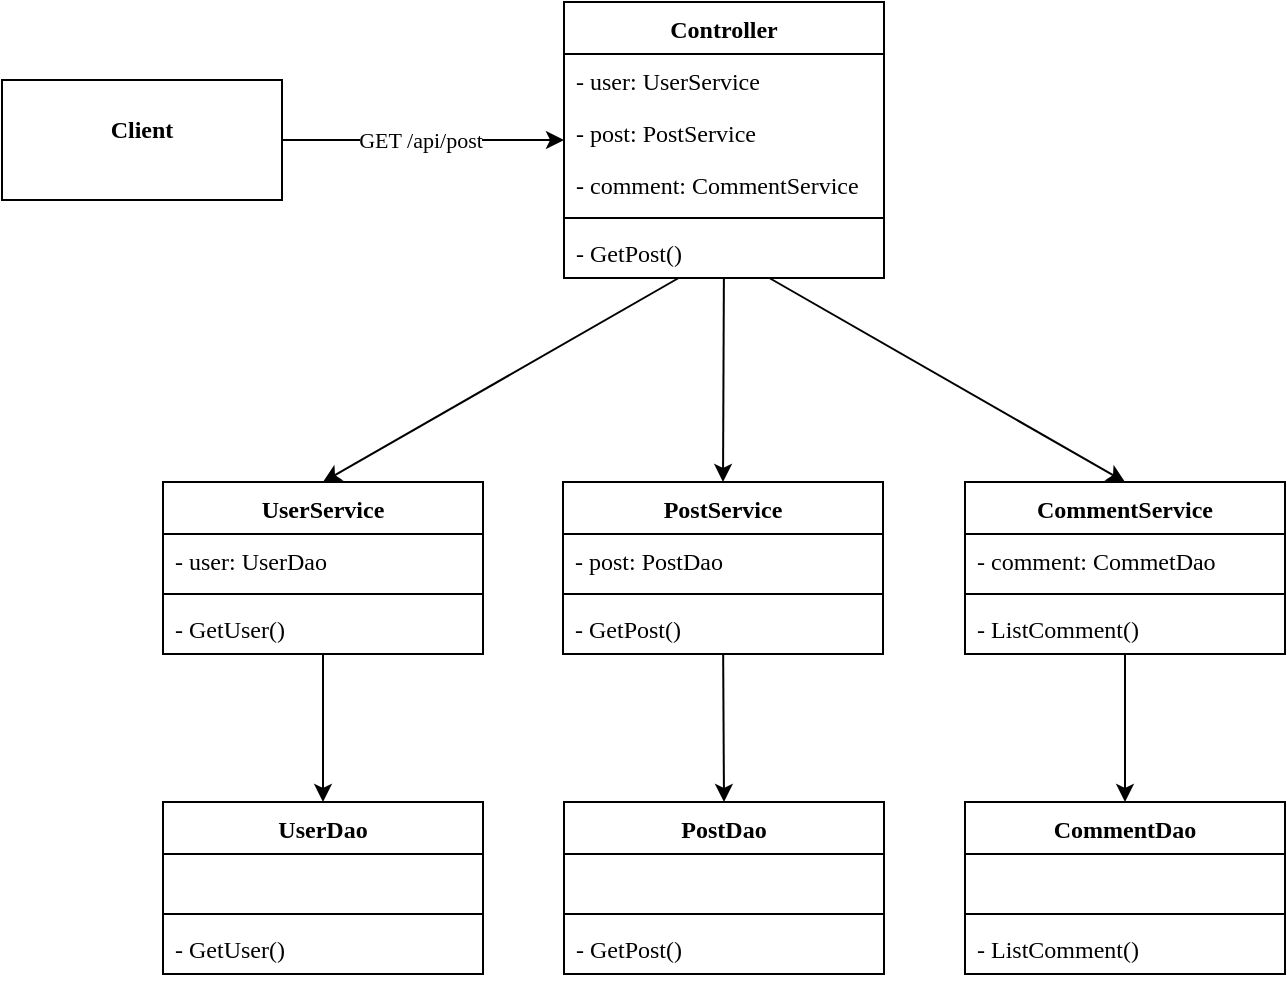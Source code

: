 <mxfile version="20.3.0" type="device"><diagram id="Kqmtru8vMfN1iVIb81Gk" name="第 1 页"><mxGraphModel dx="744" dy="608" grid="1" gridSize="10" guides="1" tooltips="1" connect="1" arrows="1" fold="1" page="1" pageScale="1" pageWidth="827" pageHeight="1169" math="0" shadow="0"><root><mxCell id="0"/><mxCell id="1" parent="0"/><mxCell id="Wvi6ADd8OLex3IA8uyL3-1" style="edgeStyle=orthogonalEdgeStyle;rounded=0;orthogonalLoop=1;jettySize=auto;html=1;exitX=1;exitY=0.5;exitDx=0;exitDy=0;fontFamily=Times New Roman;" edge="1" parent="1" source="Wvi6ADd8OLex3IA8uyL3-2" target="Wvi6ADd8OLex3IA8uyL3-3"><mxGeometry relative="1" as="geometry"/></mxCell><mxCell id="Wvi6ADd8OLex3IA8uyL3-39" value="GET /api/post" style="edgeLabel;html=1;align=center;verticalAlign=middle;resizable=0;points=[];fontFamily=Times New Roman;" vertex="1" connectable="0" parent="Wvi6ADd8OLex3IA8uyL3-1"><mxGeometry x="-0.021" relative="1" as="geometry"><mxPoint as="offset"/></mxGeometry></mxCell><mxCell id="Wvi6ADd8OLex3IA8uyL3-2" value="&lt;p style=&quot;margin: 0px ; margin-top: 4px ; text-align: center&quot;&gt;&lt;br&gt;&lt;b&gt;Client&lt;/b&gt;&lt;/p&gt;" style="verticalAlign=top;align=left;overflow=fill;fontSize=12;fontFamily=Times New Roman;html=1;" vertex="1" parent="1"><mxGeometry x="960" y="119" width="140" height="60" as="geometry"/></mxCell><mxCell id="Wvi6ADd8OLex3IA8uyL3-3" value="Controller" style="swimlane;fontStyle=1;align=center;verticalAlign=top;childLayout=stackLayout;horizontal=1;startSize=26;horizontalStack=0;resizeParent=1;resizeParentMax=0;resizeLast=0;collapsible=1;marginBottom=0;fontFamily=Times New Roman;" vertex="1" parent="1"><mxGeometry x="1241" y="80" width="160" height="138" as="geometry"/></mxCell><mxCell id="Wvi6ADd8OLex3IA8uyL3-4" value="- user: UserService" style="text;strokeColor=none;fillColor=none;align=left;verticalAlign=top;spacingLeft=4;spacingRight=4;overflow=hidden;rotatable=0;points=[[0,0.5],[1,0.5]];portConstraint=eastwest;fontFamily=Times New Roman;" vertex="1" parent="Wvi6ADd8OLex3IA8uyL3-3"><mxGeometry y="26" width="160" height="26" as="geometry"/></mxCell><mxCell id="Wvi6ADd8OLex3IA8uyL3-5" value="- post: PostService" style="text;strokeColor=none;fillColor=none;align=left;verticalAlign=top;spacingLeft=4;spacingRight=4;overflow=hidden;rotatable=0;points=[[0,0.5],[1,0.5]];portConstraint=eastwest;fontFamily=Times New Roman;" vertex="1" parent="Wvi6ADd8OLex3IA8uyL3-3"><mxGeometry y="52" width="160" height="26" as="geometry"/></mxCell><mxCell id="Wvi6ADd8OLex3IA8uyL3-6" value="- comment: CommentService" style="text;strokeColor=none;fillColor=none;align=left;verticalAlign=top;spacingLeft=4;spacingRight=4;overflow=hidden;rotatable=0;points=[[0,0.5],[1,0.5]];portConstraint=eastwest;fontFamily=Times New Roman;" vertex="1" parent="Wvi6ADd8OLex3IA8uyL3-3"><mxGeometry y="78" width="160" height="26" as="geometry"/></mxCell><mxCell id="Wvi6ADd8OLex3IA8uyL3-7" value="" style="line;strokeWidth=1;fillColor=none;align=left;verticalAlign=middle;spacingTop=-1;spacingLeft=3;spacingRight=3;rotatable=0;labelPosition=right;points=[];portConstraint=eastwest;fontFamily=Times New Roman;" vertex="1" parent="Wvi6ADd8OLex3IA8uyL3-3"><mxGeometry y="104" width="160" height="8" as="geometry"/></mxCell><mxCell id="Wvi6ADd8OLex3IA8uyL3-8" value="- GetPost()&#10;" style="text;strokeColor=none;fillColor=none;align=left;verticalAlign=top;spacingLeft=4;spacingRight=4;overflow=hidden;rotatable=0;points=[[0,0.5],[1,0.5]];portConstraint=eastwest;fontFamily=Times New Roman;" vertex="1" parent="Wvi6ADd8OLex3IA8uyL3-3"><mxGeometry y="112" width="160" height="26" as="geometry"/></mxCell><mxCell id="Wvi6ADd8OLex3IA8uyL3-9" value="UserService" style="swimlane;fontStyle=1;align=center;verticalAlign=top;childLayout=stackLayout;horizontal=1;startSize=26;horizontalStack=0;resizeParent=1;resizeParentMax=0;resizeLast=0;collapsible=1;marginBottom=0;fontFamily=Times New Roman;" vertex="1" parent="1"><mxGeometry x="1040.5" y="320" width="160" height="86" as="geometry"/></mxCell><mxCell id="Wvi6ADd8OLex3IA8uyL3-10" value="- user: UserDao " style="text;strokeColor=none;fillColor=none;align=left;verticalAlign=top;spacingLeft=4;spacingRight=4;overflow=hidden;rotatable=0;points=[[0,0.5],[1,0.5]];portConstraint=eastwest;fontFamily=Times New Roman;" vertex="1" parent="Wvi6ADd8OLex3IA8uyL3-9"><mxGeometry y="26" width="160" height="26" as="geometry"/></mxCell><mxCell id="Wvi6ADd8OLex3IA8uyL3-11" value="" style="line;strokeWidth=1;fillColor=none;align=left;verticalAlign=middle;spacingTop=-1;spacingLeft=3;spacingRight=3;rotatable=0;labelPosition=right;points=[];portConstraint=eastwest;fontFamily=Times New Roman;" vertex="1" parent="Wvi6ADd8OLex3IA8uyL3-9"><mxGeometry y="52" width="160" height="8" as="geometry"/></mxCell><mxCell id="Wvi6ADd8OLex3IA8uyL3-12" value="- GetUser()&#10;" style="text;strokeColor=none;fillColor=none;align=left;verticalAlign=top;spacingLeft=4;spacingRight=4;overflow=hidden;rotatable=0;points=[[0,0.5],[1,0.5]];portConstraint=eastwest;fontFamily=Times New Roman;" vertex="1" parent="Wvi6ADd8OLex3IA8uyL3-9"><mxGeometry y="60" width="160" height="26" as="geometry"/></mxCell><mxCell id="Wvi6ADd8OLex3IA8uyL3-13" value="PostService" style="swimlane;fontStyle=1;align=center;verticalAlign=top;childLayout=stackLayout;horizontal=1;startSize=26;horizontalStack=0;resizeParent=1;resizeParentMax=0;resizeLast=0;collapsible=1;marginBottom=0;fontFamily=Times New Roman;" vertex="1" parent="1"><mxGeometry x="1240.5" y="320" width="160" height="86" as="geometry"/></mxCell><mxCell id="Wvi6ADd8OLex3IA8uyL3-14" value="- post: PostDao " style="text;strokeColor=none;fillColor=none;align=left;verticalAlign=top;spacingLeft=4;spacingRight=4;overflow=hidden;rotatable=0;points=[[0,0.5],[1,0.5]];portConstraint=eastwest;fontFamily=Times New Roman;" vertex="1" parent="Wvi6ADd8OLex3IA8uyL3-13"><mxGeometry y="26" width="160" height="26" as="geometry"/></mxCell><mxCell id="Wvi6ADd8OLex3IA8uyL3-15" value="" style="line;strokeWidth=1;fillColor=none;align=left;verticalAlign=middle;spacingTop=-1;spacingLeft=3;spacingRight=3;rotatable=0;labelPosition=right;points=[];portConstraint=eastwest;fontFamily=Times New Roman;" vertex="1" parent="Wvi6ADd8OLex3IA8uyL3-13"><mxGeometry y="52" width="160" height="8" as="geometry"/></mxCell><mxCell id="Wvi6ADd8OLex3IA8uyL3-16" value="- GetPost()&#10;" style="text;strokeColor=none;fillColor=none;align=left;verticalAlign=top;spacingLeft=4;spacingRight=4;overflow=hidden;rotatable=0;points=[[0,0.5],[1,0.5]];portConstraint=eastwest;fontFamily=Times New Roman;" vertex="1" parent="Wvi6ADd8OLex3IA8uyL3-13"><mxGeometry y="60" width="160" height="26" as="geometry"/></mxCell><mxCell id="Wvi6ADd8OLex3IA8uyL3-17" value="CommentService" style="swimlane;fontStyle=1;align=center;verticalAlign=top;childLayout=stackLayout;horizontal=1;startSize=26;horizontalStack=0;resizeParent=1;resizeParentMax=0;resizeLast=0;collapsible=1;marginBottom=0;fontFamily=Times New Roman;" vertex="1" parent="1"><mxGeometry x="1441.5" y="320" width="160" height="86" as="geometry"/></mxCell><mxCell id="Wvi6ADd8OLex3IA8uyL3-18" value="- comment: CommetDao " style="text;strokeColor=none;fillColor=none;align=left;verticalAlign=top;spacingLeft=4;spacingRight=4;overflow=hidden;rotatable=0;points=[[0,0.5],[1,0.5]];portConstraint=eastwest;fontFamily=Times New Roman;" vertex="1" parent="Wvi6ADd8OLex3IA8uyL3-17"><mxGeometry y="26" width="160" height="26" as="geometry"/></mxCell><mxCell id="Wvi6ADd8OLex3IA8uyL3-19" value="" style="line;strokeWidth=1;fillColor=none;align=left;verticalAlign=middle;spacingTop=-1;spacingLeft=3;spacingRight=3;rotatable=0;labelPosition=right;points=[];portConstraint=eastwest;fontFamily=Times New Roman;" vertex="1" parent="Wvi6ADd8OLex3IA8uyL3-17"><mxGeometry y="52" width="160" height="8" as="geometry"/></mxCell><mxCell id="Wvi6ADd8OLex3IA8uyL3-20" value="- ListComment()&#10;" style="text;strokeColor=none;fillColor=none;align=left;verticalAlign=top;spacingLeft=4;spacingRight=4;overflow=hidden;rotatable=0;points=[[0,0.5],[1,0.5]];portConstraint=eastwest;fontFamily=Times New Roman;" vertex="1" parent="Wvi6ADd8OLex3IA8uyL3-17"><mxGeometry y="60" width="160" height="26" as="geometry"/></mxCell><mxCell id="Wvi6ADd8OLex3IA8uyL3-21" style="rounded=0;orthogonalLoop=1;jettySize=auto;html=1;fontFamily=Times New Roman;entryX=0.5;entryY=0;entryDx=0;entryDy=0;" edge="1" parent="1" source="Wvi6ADd8OLex3IA8uyL3-8" target="Wvi6ADd8OLex3IA8uyL3-9"><mxGeometry relative="1" as="geometry"><mxPoint x="1070" y="250" as="sourcePoint"/><mxPoint x="1211" y="250" as="targetPoint"/></mxGeometry></mxCell><mxCell id="Wvi6ADd8OLex3IA8uyL3-22" style="rounded=0;orthogonalLoop=1;jettySize=auto;html=1;fontFamily=Times New Roman;entryX=0.5;entryY=0;entryDx=0;entryDy=0;" edge="1" parent="1" source="Wvi6ADd8OLex3IA8uyL3-8" target="Wvi6ADd8OLex3IA8uyL3-13"><mxGeometry relative="1" as="geometry"><mxPoint x="1311.171" y="228" as="sourcePoint"/><mxPoint x="1155.589" y="330" as="targetPoint"/></mxGeometry></mxCell><mxCell id="Wvi6ADd8OLex3IA8uyL3-23" style="rounded=0;orthogonalLoop=1;jettySize=auto;html=1;fontFamily=Times New Roman;entryX=0.5;entryY=0;entryDx=0;entryDy=0;" edge="1" parent="1" source="Wvi6ADd8OLex3IA8uyL3-8" target="Wvi6ADd8OLex3IA8uyL3-17"><mxGeometry relative="1" as="geometry"><mxPoint x="1321.171" y="238" as="sourcePoint"/><mxPoint x="1165.589" y="340" as="targetPoint"/></mxGeometry></mxCell><mxCell id="Wvi6ADd8OLex3IA8uyL3-24" value="UserDao" style="swimlane;fontStyle=1;align=center;verticalAlign=top;childLayout=stackLayout;horizontal=1;startSize=26;horizontalStack=0;resizeParent=1;resizeParentMax=0;resizeLast=0;collapsible=1;marginBottom=0;fontFamily=Times New Roman;" vertex="1" parent="1"><mxGeometry x="1040.5" y="480" width="160" height="86" as="geometry"/></mxCell><mxCell id="Wvi6ADd8OLex3IA8uyL3-25" value=" " style="text;strokeColor=none;fillColor=none;align=left;verticalAlign=top;spacingLeft=4;spacingRight=4;overflow=hidden;rotatable=0;points=[[0,0.5],[1,0.5]];portConstraint=eastwest;fontFamily=Times New Roman;" vertex="1" parent="Wvi6ADd8OLex3IA8uyL3-24"><mxGeometry y="26" width="160" height="26" as="geometry"/></mxCell><mxCell id="Wvi6ADd8OLex3IA8uyL3-26" value="" style="line;strokeWidth=1;fillColor=none;align=left;verticalAlign=middle;spacingTop=-1;spacingLeft=3;spacingRight=3;rotatable=0;labelPosition=right;points=[];portConstraint=eastwest;fontFamily=Times New Roman;" vertex="1" parent="Wvi6ADd8OLex3IA8uyL3-24"><mxGeometry y="52" width="160" height="8" as="geometry"/></mxCell><mxCell id="Wvi6ADd8OLex3IA8uyL3-27" value="- GetUser()&#10;" style="text;strokeColor=none;fillColor=none;align=left;verticalAlign=top;spacingLeft=4;spacingRight=4;overflow=hidden;rotatable=0;points=[[0,0.5],[1,0.5]];portConstraint=eastwest;fontFamily=Times New Roman;" vertex="1" parent="Wvi6ADd8OLex3IA8uyL3-24"><mxGeometry y="60" width="160" height="26" as="geometry"/></mxCell><mxCell id="Wvi6ADd8OLex3IA8uyL3-28" value="PostDao" style="swimlane;fontStyle=1;align=center;verticalAlign=top;childLayout=stackLayout;horizontal=1;startSize=26;horizontalStack=0;resizeParent=1;resizeParentMax=0;resizeLast=0;collapsible=1;marginBottom=0;fontFamily=Times New Roman;" vertex="1" parent="1"><mxGeometry x="1241" y="480" width="160" height="86" as="geometry"/></mxCell><mxCell id="Wvi6ADd8OLex3IA8uyL3-29" value=" " style="text;strokeColor=none;fillColor=none;align=left;verticalAlign=top;spacingLeft=4;spacingRight=4;overflow=hidden;rotatable=0;points=[[0,0.5],[1,0.5]];portConstraint=eastwest;fontFamily=Times New Roman;" vertex="1" parent="Wvi6ADd8OLex3IA8uyL3-28"><mxGeometry y="26" width="160" height="26" as="geometry"/></mxCell><mxCell id="Wvi6ADd8OLex3IA8uyL3-30" value="" style="line;strokeWidth=1;fillColor=none;align=left;verticalAlign=middle;spacingTop=-1;spacingLeft=3;spacingRight=3;rotatable=0;labelPosition=right;points=[];portConstraint=eastwest;fontFamily=Times New Roman;" vertex="1" parent="Wvi6ADd8OLex3IA8uyL3-28"><mxGeometry y="52" width="160" height="8" as="geometry"/></mxCell><mxCell id="Wvi6ADd8OLex3IA8uyL3-31" value="- GetPost()&#10;" style="text;strokeColor=none;fillColor=none;align=left;verticalAlign=top;spacingLeft=4;spacingRight=4;overflow=hidden;rotatable=0;points=[[0,0.5],[1,0.5]];portConstraint=eastwest;fontFamily=Times New Roman;" vertex="1" parent="Wvi6ADd8OLex3IA8uyL3-28"><mxGeometry y="60" width="160" height="26" as="geometry"/></mxCell><mxCell id="Wvi6ADd8OLex3IA8uyL3-32" value="CommentDao" style="swimlane;fontStyle=1;align=center;verticalAlign=top;childLayout=stackLayout;horizontal=1;startSize=26;horizontalStack=0;resizeParent=1;resizeParentMax=0;resizeLast=0;collapsible=1;marginBottom=0;fontFamily=Times New Roman;" vertex="1" parent="1"><mxGeometry x="1441.5" y="480" width="160" height="86" as="geometry"/></mxCell><mxCell id="Wvi6ADd8OLex3IA8uyL3-33" value=" " style="text;strokeColor=none;fillColor=none;align=left;verticalAlign=top;spacingLeft=4;spacingRight=4;overflow=hidden;rotatable=0;points=[[0,0.5],[1,0.5]];portConstraint=eastwest;fontFamily=Times New Roman;" vertex="1" parent="Wvi6ADd8OLex3IA8uyL3-32"><mxGeometry y="26" width="160" height="26" as="geometry"/></mxCell><mxCell id="Wvi6ADd8OLex3IA8uyL3-34" value="" style="line;strokeWidth=1;fillColor=none;align=left;verticalAlign=middle;spacingTop=-1;spacingLeft=3;spacingRight=3;rotatable=0;labelPosition=right;points=[];portConstraint=eastwest;fontFamily=Times New Roman;" vertex="1" parent="Wvi6ADd8OLex3IA8uyL3-32"><mxGeometry y="52" width="160" height="8" as="geometry"/></mxCell><mxCell id="Wvi6ADd8OLex3IA8uyL3-35" value="- ListComment()&#10;" style="text;strokeColor=none;fillColor=none;align=left;verticalAlign=top;spacingLeft=4;spacingRight=4;overflow=hidden;rotatable=0;points=[[0,0.5],[1,0.5]];portConstraint=eastwest;fontFamily=Times New Roman;" vertex="1" parent="Wvi6ADd8OLex3IA8uyL3-32"><mxGeometry y="60" width="160" height="26" as="geometry"/></mxCell><mxCell id="Wvi6ADd8OLex3IA8uyL3-36" style="rounded=0;orthogonalLoop=1;jettySize=auto;html=1;fontFamily=Times New Roman;entryX=0.5;entryY=0;entryDx=0;entryDy=0;" edge="1" parent="1" source="Wvi6ADd8OLex3IA8uyL3-12" target="Wvi6ADd8OLex3IA8uyL3-24"><mxGeometry relative="1" as="geometry"><mxPoint x="1120" y="410" as="sourcePoint"/><mxPoint x="1130.5" y="330" as="targetPoint"/></mxGeometry></mxCell><mxCell id="Wvi6ADd8OLex3IA8uyL3-37" style="rounded=0;orthogonalLoop=1;jettySize=auto;html=1;fontFamily=Times New Roman;entryX=0.5;entryY=0;entryDx=0;entryDy=0;" edge="1" parent="1" source="Wvi6ADd8OLex3IA8uyL3-16" target="Wvi6ADd8OLex3IA8uyL3-28"><mxGeometry relative="1" as="geometry"><mxPoint x="1130.5" y="416" as="sourcePoint"/><mxPoint x="1130.5" y="490" as="targetPoint"/></mxGeometry></mxCell><mxCell id="Wvi6ADd8OLex3IA8uyL3-38" style="rounded=0;orthogonalLoop=1;jettySize=auto;html=1;fontFamily=Times New Roman;entryX=0.5;entryY=0;entryDx=0;entryDy=0;" edge="1" parent="1" source="Wvi6ADd8OLex3IA8uyL3-20" target="Wvi6ADd8OLex3IA8uyL3-32"><mxGeometry relative="1" as="geometry"><mxPoint x="1140.5" y="426" as="sourcePoint"/><mxPoint x="1140.5" y="500" as="targetPoint"/></mxGeometry></mxCell></root></mxGraphModel></diagram></mxfile>